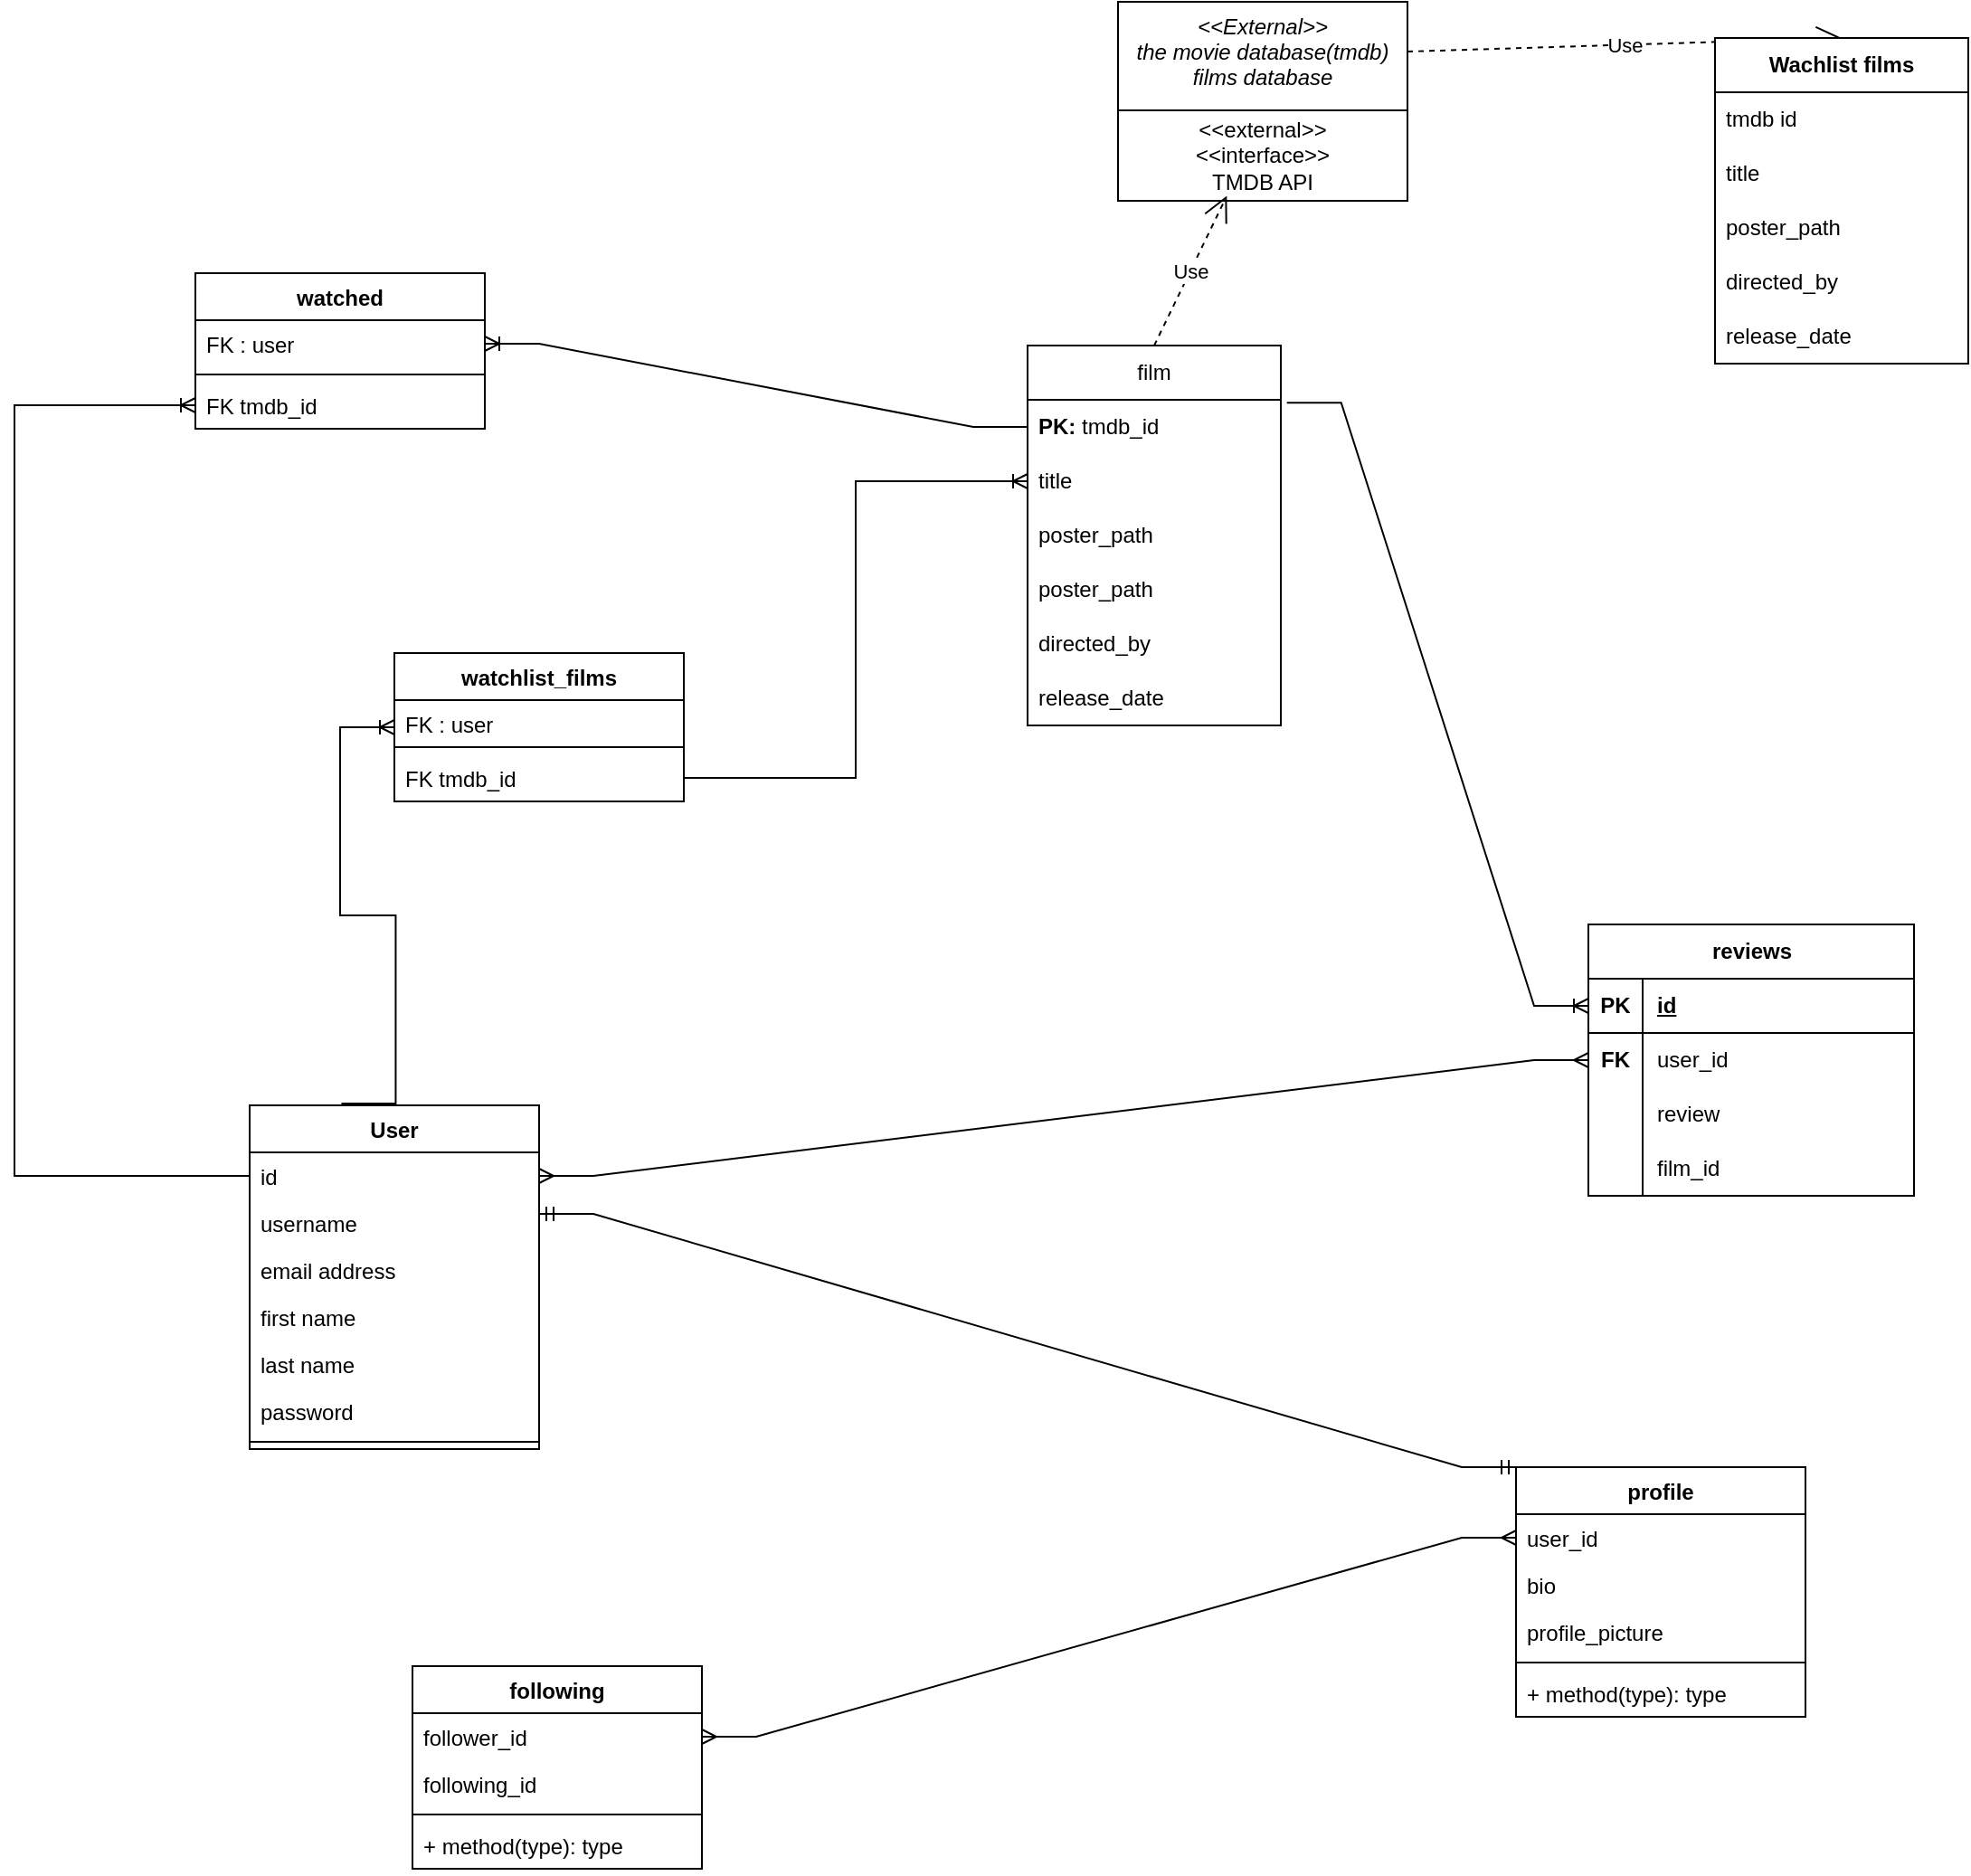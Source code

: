 <mxfile version="21.1.8" type="github">
  <diagram id="C5RBs43oDa-KdzZeNtuy" name="Page-1">
    <mxGraphModel dx="1782" dy="1690" grid="1" gridSize="10" guides="1" tooltips="1" connect="1" arrows="1" fold="1" page="1" pageScale="1" pageWidth="827" pageHeight="1169" math="0" shadow="0">
      <root>
        <mxCell id="WIyWlLk6GJQsqaUBKTNV-0" />
        <mxCell id="WIyWlLk6GJQsqaUBKTNV-1" parent="WIyWlLk6GJQsqaUBKTNV-0" />
        <mxCell id="dcX_wQZem7m3OoflAhKU-13" value="&lt;&lt;External&gt;&gt;&#xa;the movie database(tmdb)&#xa;films database" style="swimlane;fontStyle=2;align=center;verticalAlign=top;childLayout=stackLayout;horizontal=1;startSize=60;horizontalStack=0;resizeParent=1;resizeLast=0;collapsible=1;marginBottom=0;rounded=0;shadow=0;strokeWidth=1;" parent="WIyWlLk6GJQsqaUBKTNV-1" vertex="1">
          <mxGeometry x="340" y="-60" width="160" height="110" as="geometry">
            <mxRectangle x="230" y="140" width="160" height="26" as="alternateBounds" />
          </mxGeometry>
        </mxCell>
        <mxCell id="dcX_wQZem7m3OoflAhKU-41" value="&amp;lt;&amp;lt;external&amp;gt;&amp;gt;&lt;br&gt;&amp;lt;&amp;lt;interface&amp;gt;&amp;gt;&lt;br&gt;TMDB API" style="html=1;whiteSpace=wrap;" parent="dcX_wQZem7m3OoflAhKU-13" vertex="1">
          <mxGeometry y="60" width="160" height="50" as="geometry" />
        </mxCell>
        <mxCell id="dcX_wQZem7m3OoflAhKU-21" value="film" style="swimlane;fontStyle=0;childLayout=stackLayout;horizontal=1;startSize=30;horizontalStack=0;resizeParent=1;resizeParentMax=0;resizeLast=0;collapsible=1;marginBottom=0;whiteSpace=wrap;html=1;" parent="WIyWlLk6GJQsqaUBKTNV-1" vertex="1">
          <mxGeometry x="290" y="130" width="140" height="210" as="geometry" />
        </mxCell>
        <mxCell id="dcX_wQZem7m3OoflAhKU-22" value="PK: &lt;span style=&quot;font-weight: normal;&quot;&gt;tmdb_id&lt;/span&gt;" style="text;strokeColor=none;fillColor=none;align=left;verticalAlign=middle;spacingLeft=4;spacingRight=4;overflow=hidden;points=[[0,0.5],[1,0.5]];portConstraint=eastwest;rotatable=0;whiteSpace=wrap;html=1;fontStyle=1" parent="dcX_wQZem7m3OoflAhKU-21" vertex="1">
          <mxGeometry y="30" width="140" height="30" as="geometry" />
        </mxCell>
        <mxCell id="dcX_wQZem7m3OoflAhKU-97" value="title" style="text;strokeColor=none;fillColor=none;align=left;verticalAlign=middle;spacingLeft=4;spacingRight=4;overflow=hidden;points=[[0,0.5],[1,0.5]];portConstraint=eastwest;rotatable=0;whiteSpace=wrap;html=1;" parent="dcX_wQZem7m3OoflAhKU-21" vertex="1">
          <mxGeometry y="60" width="140" height="30" as="geometry" />
        </mxCell>
        <mxCell id="dcX_wQZem7m3OoflAhKU-202" value="poster_path" style="text;strokeColor=none;fillColor=none;align=left;verticalAlign=middle;spacingLeft=4;spacingRight=4;overflow=hidden;points=[[0,0.5],[1,0.5]];portConstraint=eastwest;rotatable=0;whiteSpace=wrap;html=1;" parent="dcX_wQZem7m3OoflAhKU-21" vertex="1">
          <mxGeometry y="90" width="140" height="30" as="geometry" />
        </mxCell>
        <mxCell id="dcX_wQZem7m3OoflAhKU-98" value="poster_path" style="text;strokeColor=none;fillColor=none;align=left;verticalAlign=middle;spacingLeft=4;spacingRight=4;overflow=hidden;points=[[0,0.5],[1,0.5]];portConstraint=eastwest;rotatable=0;whiteSpace=wrap;html=1;" parent="dcX_wQZem7m3OoflAhKU-21" vertex="1">
          <mxGeometry y="120" width="140" height="30" as="geometry" />
        </mxCell>
        <mxCell id="dcX_wQZem7m3OoflAhKU-100" value="directed_by" style="text;strokeColor=none;fillColor=none;align=left;verticalAlign=middle;spacingLeft=4;spacingRight=4;overflow=hidden;points=[[0,0.5],[1,0.5]];portConstraint=eastwest;rotatable=0;whiteSpace=wrap;html=1;" parent="dcX_wQZem7m3OoflAhKU-21" vertex="1">
          <mxGeometry y="150" width="140" height="30" as="geometry" />
        </mxCell>
        <mxCell id="dcX_wQZem7m3OoflAhKU-99" value="release_date" style="text;strokeColor=none;fillColor=none;align=left;verticalAlign=middle;spacingLeft=4;spacingRight=4;overflow=hidden;points=[[0,0.5],[1,0.5]];portConstraint=eastwest;rotatable=0;whiteSpace=wrap;html=1;" parent="dcX_wQZem7m3OoflAhKU-21" vertex="1">
          <mxGeometry y="180" width="140" height="30" as="geometry" />
        </mxCell>
        <mxCell id="dcX_wQZem7m3OoflAhKU-51" value="Use" style="endArrow=open;endSize=12;dashed=1;html=1;rounded=0;exitX=1;exitY=0.25;exitDx=0;exitDy=0;entryX=0.5;entryY=0;entryDx=0;entryDy=0;" parent="WIyWlLk6GJQsqaUBKTNV-1" source="dcX_wQZem7m3OoflAhKU-13" target="dcX_wQZem7m3OoflAhKU-107" edge="1">
          <mxGeometry width="160" relative="1" as="geometry">
            <mxPoint x="360" y="270" as="sourcePoint" />
            <mxPoint x="170" y="113" as="targetPoint" />
          </mxGeometry>
        </mxCell>
        <mxCell id="dcX_wQZem7m3OoflAhKU-56" value="User" style="swimlane;fontStyle=1;align=center;verticalAlign=top;childLayout=stackLayout;horizontal=1;startSize=26;horizontalStack=0;resizeParent=1;resizeParentMax=0;resizeLast=0;collapsible=1;marginBottom=0;whiteSpace=wrap;html=1;" parent="WIyWlLk6GJQsqaUBKTNV-1" vertex="1">
          <mxGeometry x="-140" y="550" width="160" height="190" as="geometry" />
        </mxCell>
        <mxCell id="dcX_wQZem7m3OoflAhKU-57" value="id" style="text;strokeColor=none;fillColor=none;align=left;verticalAlign=top;spacingLeft=4;spacingRight=4;overflow=hidden;rotatable=0;points=[[0,0.5],[1,0.5]];portConstraint=eastwest;whiteSpace=wrap;html=1;" parent="dcX_wQZem7m3OoflAhKU-56" vertex="1">
          <mxGeometry y="26" width="160" height="26" as="geometry" />
        </mxCell>
        <mxCell id="dcX_wQZem7m3OoflAhKU-71" value="username" style="text;strokeColor=none;fillColor=none;align=left;verticalAlign=top;spacingLeft=4;spacingRight=4;overflow=hidden;rotatable=0;points=[[0,0.5],[1,0.5]];portConstraint=eastwest;whiteSpace=wrap;html=1;" parent="dcX_wQZem7m3OoflAhKU-56" vertex="1">
          <mxGeometry y="52" width="160" height="26" as="geometry" />
        </mxCell>
        <mxCell id="dcX_wQZem7m3OoflAhKU-63" value="email address" style="text;strokeColor=none;fillColor=none;align=left;verticalAlign=top;spacingLeft=4;spacingRight=4;overflow=hidden;rotatable=0;points=[[0,0.5],[1,0.5]];portConstraint=eastwest;whiteSpace=wrap;html=1;" parent="dcX_wQZem7m3OoflAhKU-56" vertex="1">
          <mxGeometry y="78" width="160" height="26" as="geometry" />
        </mxCell>
        <mxCell id="dcX_wQZem7m3OoflAhKU-61" value="first name" style="text;strokeColor=none;fillColor=none;align=left;verticalAlign=top;spacingLeft=4;spacingRight=4;overflow=hidden;rotatable=0;points=[[0,0.5],[1,0.5]];portConstraint=eastwest;whiteSpace=wrap;html=1;" parent="dcX_wQZem7m3OoflAhKU-56" vertex="1">
          <mxGeometry y="104" width="160" height="26" as="geometry" />
        </mxCell>
        <mxCell id="dcX_wQZem7m3OoflAhKU-62" value="last name" style="text;strokeColor=none;fillColor=none;align=left;verticalAlign=top;spacingLeft=4;spacingRight=4;overflow=hidden;rotatable=0;points=[[0,0.5],[1,0.5]];portConstraint=eastwest;whiteSpace=wrap;html=1;" parent="dcX_wQZem7m3OoflAhKU-56" vertex="1">
          <mxGeometry y="130" width="160" height="26" as="geometry" />
        </mxCell>
        <mxCell id="dcX_wQZem7m3OoflAhKU-60" value="password" style="text;strokeColor=none;fillColor=none;align=left;verticalAlign=top;spacingLeft=4;spacingRight=4;overflow=hidden;rotatable=0;points=[[0,0.5],[1,0.5]];portConstraint=eastwest;whiteSpace=wrap;html=1;" parent="dcX_wQZem7m3OoflAhKU-56" vertex="1">
          <mxGeometry y="156" width="160" height="26" as="geometry" />
        </mxCell>
        <mxCell id="dcX_wQZem7m3OoflAhKU-58" value="" style="line;strokeWidth=1;fillColor=none;align=left;verticalAlign=middle;spacingTop=-1;spacingLeft=3;spacingRight=3;rotatable=0;labelPosition=right;points=[];portConstraint=eastwest;strokeColor=inherit;" parent="dcX_wQZem7m3OoflAhKU-56" vertex="1">
          <mxGeometry y="182" width="160" height="8" as="geometry" />
        </mxCell>
        <mxCell id="dcX_wQZem7m3OoflAhKU-65" value="profile" style="swimlane;fontStyle=1;align=center;verticalAlign=top;childLayout=stackLayout;horizontal=1;startSize=26;horizontalStack=0;resizeParent=1;resizeParentMax=0;resizeLast=0;collapsible=1;marginBottom=0;whiteSpace=wrap;html=1;" parent="WIyWlLk6GJQsqaUBKTNV-1" vertex="1">
          <mxGeometry x="560" y="750" width="160" height="138" as="geometry" />
        </mxCell>
        <mxCell id="dcX_wQZem7m3OoflAhKU-74" value="user_id" style="text;strokeColor=none;fillColor=none;align=left;verticalAlign=top;spacingLeft=4;spacingRight=4;overflow=hidden;rotatable=0;points=[[0,0.5],[1,0.5]];portConstraint=eastwest;whiteSpace=wrap;html=1;" parent="dcX_wQZem7m3OoflAhKU-65" vertex="1">
          <mxGeometry y="26" width="160" height="26" as="geometry" />
        </mxCell>
        <mxCell id="dcX_wQZem7m3OoflAhKU-66" value="bio" style="text;strokeColor=none;fillColor=none;align=left;verticalAlign=top;spacingLeft=4;spacingRight=4;overflow=hidden;rotatable=0;points=[[0,0.5],[1,0.5]];portConstraint=eastwest;whiteSpace=wrap;html=1;" parent="dcX_wQZem7m3OoflAhKU-65" vertex="1">
          <mxGeometry y="52" width="160" height="26" as="geometry" />
        </mxCell>
        <mxCell id="dcX_wQZem7m3OoflAhKU-69" value="profile_picture" style="text;strokeColor=none;fillColor=none;align=left;verticalAlign=top;spacingLeft=4;spacingRight=4;overflow=hidden;rotatable=0;points=[[0,0.5],[1,0.5]];portConstraint=eastwest;whiteSpace=wrap;html=1;" parent="dcX_wQZem7m3OoflAhKU-65" vertex="1">
          <mxGeometry y="78" width="160" height="26" as="geometry" />
        </mxCell>
        <mxCell id="dcX_wQZem7m3OoflAhKU-67" value="" style="line;strokeWidth=1;fillColor=none;align=left;verticalAlign=middle;spacingTop=-1;spacingLeft=3;spacingRight=3;rotatable=0;labelPosition=right;points=[];portConstraint=eastwest;strokeColor=inherit;" parent="dcX_wQZem7m3OoflAhKU-65" vertex="1">
          <mxGeometry y="104" width="160" height="8" as="geometry" />
        </mxCell>
        <mxCell id="dcX_wQZem7m3OoflAhKU-68" value="+ method(type): type" style="text;strokeColor=none;fillColor=none;align=left;verticalAlign=top;spacingLeft=4;spacingRight=4;overflow=hidden;rotatable=0;points=[[0,0.5],[1,0.5]];portConstraint=eastwest;whiteSpace=wrap;html=1;" parent="dcX_wQZem7m3OoflAhKU-65" vertex="1">
          <mxGeometry y="112" width="160" height="26" as="geometry" />
        </mxCell>
        <mxCell id="dcX_wQZem7m3OoflAhKU-78" value="Use" style="endArrow=open;endSize=12;dashed=1;html=1;rounded=0;entryX=0.376;entryY=0.945;entryDx=0;entryDy=0;entryPerimeter=0;exitX=0.5;exitY=0;exitDx=0;exitDy=0;" parent="WIyWlLk6GJQsqaUBKTNV-1" source="dcX_wQZem7m3OoflAhKU-21" target="dcX_wQZem7m3OoflAhKU-41" edge="1">
          <mxGeometry width="160" relative="1" as="geometry">
            <mxPoint x="200" y="70" as="sourcePoint" />
            <mxPoint x="150" y="-35" as="targetPoint" />
          </mxGeometry>
        </mxCell>
        <mxCell id="dcX_wQZem7m3OoflAhKU-107" value="&lt;b&gt;Wachlist films&lt;/b&gt;" style="swimlane;fontStyle=0;childLayout=stackLayout;horizontal=1;startSize=30;horizontalStack=0;resizeParent=1;resizeParentMax=0;resizeLast=0;collapsible=1;marginBottom=0;whiteSpace=wrap;html=1;" parent="WIyWlLk6GJQsqaUBKTNV-1" vertex="1">
          <mxGeometry x="670" y="-40" width="140" height="180" as="geometry" />
        </mxCell>
        <mxCell id="dcX_wQZem7m3OoflAhKU-108" value="tmdb id" style="text;strokeColor=none;fillColor=none;align=left;verticalAlign=middle;spacingLeft=4;spacingRight=4;overflow=hidden;points=[[0,0.5],[1,0.5]];portConstraint=eastwest;rotatable=0;whiteSpace=wrap;html=1;" parent="dcX_wQZem7m3OoflAhKU-107" vertex="1">
          <mxGeometry y="30" width="140" height="30" as="geometry" />
        </mxCell>
        <mxCell id="dcX_wQZem7m3OoflAhKU-109" value="title" style="text;strokeColor=none;fillColor=none;align=left;verticalAlign=middle;spacingLeft=4;spacingRight=4;overflow=hidden;points=[[0,0.5],[1,0.5]];portConstraint=eastwest;rotatable=0;whiteSpace=wrap;html=1;" parent="dcX_wQZem7m3OoflAhKU-107" vertex="1">
          <mxGeometry y="60" width="140" height="30" as="geometry" />
        </mxCell>
        <mxCell id="dcX_wQZem7m3OoflAhKU-110" value="poster_path" style="text;strokeColor=none;fillColor=none;align=left;verticalAlign=middle;spacingLeft=4;spacingRight=4;overflow=hidden;points=[[0,0.5],[1,0.5]];portConstraint=eastwest;rotatable=0;whiteSpace=wrap;html=1;" parent="dcX_wQZem7m3OoflAhKU-107" vertex="1">
          <mxGeometry y="90" width="140" height="30" as="geometry" />
        </mxCell>
        <mxCell id="dcX_wQZem7m3OoflAhKU-111" value="directed_by" style="text;strokeColor=none;fillColor=none;align=left;verticalAlign=middle;spacingLeft=4;spacingRight=4;overflow=hidden;points=[[0,0.5],[1,0.5]];portConstraint=eastwest;rotatable=0;whiteSpace=wrap;html=1;" parent="dcX_wQZem7m3OoflAhKU-107" vertex="1">
          <mxGeometry y="120" width="140" height="30" as="geometry" />
        </mxCell>
        <mxCell id="dcX_wQZem7m3OoflAhKU-112" value="release_date" style="text;strokeColor=none;fillColor=none;align=left;verticalAlign=middle;spacingLeft=4;spacingRight=4;overflow=hidden;points=[[0,0.5],[1,0.5]];portConstraint=eastwest;rotatable=0;whiteSpace=wrap;html=1;" parent="dcX_wQZem7m3OoflAhKU-107" vertex="1">
          <mxGeometry y="150" width="140" height="30" as="geometry" />
        </mxCell>
        <mxCell id="dcX_wQZem7m3OoflAhKU-116" value="following" style="swimlane;fontStyle=1;align=center;verticalAlign=top;childLayout=stackLayout;horizontal=1;startSize=26;horizontalStack=0;resizeParent=1;resizeParentMax=0;resizeLast=0;collapsible=1;marginBottom=0;whiteSpace=wrap;html=1;" parent="WIyWlLk6GJQsqaUBKTNV-1" vertex="1">
          <mxGeometry x="-50" y="860" width="160" height="112" as="geometry" />
        </mxCell>
        <mxCell id="dcX_wQZem7m3OoflAhKU-117" value="follower_id" style="text;strokeColor=none;fillColor=none;align=left;verticalAlign=top;spacingLeft=4;spacingRight=4;overflow=hidden;rotatable=0;points=[[0,0.5],[1,0.5]];portConstraint=eastwest;whiteSpace=wrap;html=1;" parent="dcX_wQZem7m3OoflAhKU-116" vertex="1">
          <mxGeometry y="26" width="160" height="26" as="geometry" />
        </mxCell>
        <mxCell id="dcX_wQZem7m3OoflAhKU-118" value="following_id" style="text;strokeColor=none;fillColor=none;align=left;verticalAlign=top;spacingLeft=4;spacingRight=4;overflow=hidden;rotatable=0;points=[[0,0.5],[1,0.5]];portConstraint=eastwest;whiteSpace=wrap;html=1;" parent="dcX_wQZem7m3OoflAhKU-116" vertex="1">
          <mxGeometry y="52" width="160" height="26" as="geometry" />
        </mxCell>
        <mxCell id="dcX_wQZem7m3OoflAhKU-120" value="" style="line;strokeWidth=1;fillColor=none;align=left;verticalAlign=middle;spacingTop=-1;spacingLeft=3;spacingRight=3;rotatable=0;labelPosition=right;points=[];portConstraint=eastwest;strokeColor=inherit;" parent="dcX_wQZem7m3OoflAhKU-116" vertex="1">
          <mxGeometry y="78" width="160" height="8" as="geometry" />
        </mxCell>
        <mxCell id="dcX_wQZem7m3OoflAhKU-121" value="+ method(type): type" style="text;strokeColor=none;fillColor=none;align=left;verticalAlign=top;spacingLeft=4;spacingRight=4;overflow=hidden;rotatable=0;points=[[0,0.5],[1,0.5]];portConstraint=eastwest;whiteSpace=wrap;html=1;" parent="dcX_wQZem7m3OoflAhKU-116" vertex="1">
          <mxGeometry y="86" width="160" height="26" as="geometry" />
        </mxCell>
        <mxCell id="dcX_wQZem7m3OoflAhKU-142" value="" style="edgeStyle=entityRelationEdgeStyle;fontSize=12;html=1;endArrow=ERmany;startArrow=ERmany;rounded=0;exitX=1;exitY=0.5;exitDx=0;exitDy=0;entryX=0;entryY=0.5;entryDx=0;entryDy=0;" parent="WIyWlLk6GJQsqaUBKTNV-1" source="dcX_wQZem7m3OoflAhKU-117" target="dcX_wQZem7m3OoflAhKU-74" edge="1">
          <mxGeometry width="100" height="100" relative="1" as="geometry">
            <mxPoint x="420" y="1030" as="sourcePoint" />
            <mxPoint x="210" y="780" as="targetPoint" />
          </mxGeometry>
        </mxCell>
        <mxCell id="dcX_wQZem7m3OoflAhKU-143" value="reviews" style="shape=table;startSize=30;container=1;collapsible=1;childLayout=tableLayout;fixedRows=1;rowLines=0;fontStyle=1;align=center;resizeLast=1;html=1;" parent="WIyWlLk6GJQsqaUBKTNV-1" vertex="1">
          <mxGeometry x="600" y="450" width="180" height="150" as="geometry" />
        </mxCell>
        <mxCell id="dcX_wQZem7m3OoflAhKU-144" value="" style="shape=tableRow;horizontal=0;startSize=0;swimlaneHead=0;swimlaneBody=0;fillColor=none;collapsible=0;dropTarget=0;points=[[0,0.5],[1,0.5]];portConstraint=eastwest;top=0;left=0;right=0;bottom=1;" parent="dcX_wQZem7m3OoflAhKU-143" vertex="1">
          <mxGeometry y="30" width="180" height="30" as="geometry" />
        </mxCell>
        <mxCell id="dcX_wQZem7m3OoflAhKU-145" value="PK" style="shape=partialRectangle;connectable=0;fillColor=none;top=0;left=0;bottom=0;right=0;fontStyle=1;overflow=hidden;whiteSpace=wrap;html=1;" parent="dcX_wQZem7m3OoflAhKU-144" vertex="1">
          <mxGeometry width="30" height="30" as="geometry">
            <mxRectangle width="30" height="30" as="alternateBounds" />
          </mxGeometry>
        </mxCell>
        <mxCell id="dcX_wQZem7m3OoflAhKU-146" value="id" style="shape=partialRectangle;connectable=0;fillColor=none;top=0;left=0;bottom=0;right=0;align=left;spacingLeft=6;fontStyle=5;overflow=hidden;whiteSpace=wrap;html=1;" parent="dcX_wQZem7m3OoflAhKU-144" vertex="1">
          <mxGeometry x="30" width="150" height="30" as="geometry">
            <mxRectangle width="150" height="30" as="alternateBounds" />
          </mxGeometry>
        </mxCell>
        <mxCell id="dcX_wQZem7m3OoflAhKU-147" value="" style="shape=tableRow;horizontal=0;startSize=0;swimlaneHead=0;swimlaneBody=0;fillColor=none;collapsible=0;dropTarget=0;points=[[0,0.5],[1,0.5]];portConstraint=eastwest;top=0;left=0;right=0;bottom=0;" parent="dcX_wQZem7m3OoflAhKU-143" vertex="1">
          <mxGeometry y="60" width="180" height="30" as="geometry" />
        </mxCell>
        <mxCell id="dcX_wQZem7m3OoflAhKU-148" value="&lt;b&gt;FK&lt;/b&gt;" style="shape=partialRectangle;connectable=0;fillColor=none;top=0;left=0;bottom=0;right=0;editable=1;overflow=hidden;whiteSpace=wrap;html=1;" parent="dcX_wQZem7m3OoflAhKU-147" vertex="1">
          <mxGeometry width="30" height="30" as="geometry">
            <mxRectangle width="30" height="30" as="alternateBounds" />
          </mxGeometry>
        </mxCell>
        <mxCell id="dcX_wQZem7m3OoflAhKU-149" value="user_id" style="shape=partialRectangle;connectable=0;fillColor=none;top=0;left=0;bottom=0;right=0;align=left;spacingLeft=6;overflow=hidden;whiteSpace=wrap;html=1;" parent="dcX_wQZem7m3OoflAhKU-147" vertex="1">
          <mxGeometry x="30" width="150" height="30" as="geometry">
            <mxRectangle width="150" height="30" as="alternateBounds" />
          </mxGeometry>
        </mxCell>
        <mxCell id="dcX_wQZem7m3OoflAhKU-150" value="" style="shape=tableRow;horizontal=0;startSize=0;swimlaneHead=0;swimlaneBody=0;fillColor=none;collapsible=0;dropTarget=0;points=[[0,0.5],[1,0.5]];portConstraint=eastwest;top=0;left=0;right=0;bottom=0;" parent="dcX_wQZem7m3OoflAhKU-143" vertex="1">
          <mxGeometry y="90" width="180" height="30" as="geometry" />
        </mxCell>
        <mxCell id="dcX_wQZem7m3OoflAhKU-151" value="" style="shape=partialRectangle;connectable=0;fillColor=none;top=0;left=0;bottom=0;right=0;editable=1;overflow=hidden;whiteSpace=wrap;html=1;" parent="dcX_wQZem7m3OoflAhKU-150" vertex="1">
          <mxGeometry width="30" height="30" as="geometry">
            <mxRectangle width="30" height="30" as="alternateBounds" />
          </mxGeometry>
        </mxCell>
        <mxCell id="dcX_wQZem7m3OoflAhKU-152" value="review" style="shape=partialRectangle;connectable=0;fillColor=none;top=0;left=0;bottom=0;right=0;align=left;spacingLeft=6;overflow=hidden;whiteSpace=wrap;html=1;" parent="dcX_wQZem7m3OoflAhKU-150" vertex="1">
          <mxGeometry x="30" width="150" height="30" as="geometry">
            <mxRectangle width="150" height="30" as="alternateBounds" />
          </mxGeometry>
        </mxCell>
        <mxCell id="dcX_wQZem7m3OoflAhKU-153" value="" style="shape=tableRow;horizontal=0;startSize=0;swimlaneHead=0;swimlaneBody=0;fillColor=none;collapsible=0;dropTarget=0;points=[[0,0.5],[1,0.5]];portConstraint=eastwest;top=0;left=0;right=0;bottom=0;" parent="dcX_wQZem7m3OoflAhKU-143" vertex="1">
          <mxGeometry y="120" width="180" height="30" as="geometry" />
        </mxCell>
        <mxCell id="dcX_wQZem7m3OoflAhKU-154" value="" style="shape=partialRectangle;connectable=0;fillColor=none;top=0;left=0;bottom=0;right=0;editable=1;overflow=hidden;whiteSpace=wrap;html=1;fontStyle=1" parent="dcX_wQZem7m3OoflAhKU-153" vertex="1">
          <mxGeometry width="30" height="30" as="geometry">
            <mxRectangle width="30" height="30" as="alternateBounds" />
          </mxGeometry>
        </mxCell>
        <mxCell id="dcX_wQZem7m3OoflAhKU-155" value="film_id" style="shape=partialRectangle;connectable=0;fillColor=none;top=0;left=0;bottom=0;right=0;align=left;spacingLeft=6;overflow=hidden;whiteSpace=wrap;html=1;" parent="dcX_wQZem7m3OoflAhKU-153" vertex="1">
          <mxGeometry x="30" width="150" height="30" as="geometry">
            <mxRectangle width="150" height="30" as="alternateBounds" />
          </mxGeometry>
        </mxCell>
        <mxCell id="dcX_wQZem7m3OoflAhKU-171" value="" style="edgeStyle=entityRelationEdgeStyle;fontSize=12;html=1;endArrow=ERoneToMany;rounded=0;exitX=1.024;exitY=0.053;exitDx=0;exitDy=0;exitPerimeter=0;entryX=0;entryY=0.5;entryDx=0;entryDy=0;" parent="WIyWlLk6GJQsqaUBKTNV-1" source="dcX_wQZem7m3OoflAhKU-22" target="dcX_wQZem7m3OoflAhKU-144" edge="1">
          <mxGeometry width="100" height="100" relative="1" as="geometry">
            <mxPoint x="430" y="260" as="sourcePoint" />
            <mxPoint x="530" y="160" as="targetPoint" />
          </mxGeometry>
        </mxCell>
        <mxCell id="dcX_wQZem7m3OoflAhKU-172" value="" style="edgeStyle=entityRelationEdgeStyle;fontSize=12;html=1;endArrow=ERmany;startArrow=ERmany;rounded=0;entryX=0;entryY=0.5;entryDx=0;entryDy=0;exitX=1;exitY=0.5;exitDx=0;exitDy=0;" parent="WIyWlLk6GJQsqaUBKTNV-1" source="dcX_wQZem7m3OoflAhKU-57" target="dcX_wQZem7m3OoflAhKU-147" edge="1">
          <mxGeometry width="100" height="100" relative="1" as="geometry">
            <mxPoint x="190" y="390" as="sourcePoint" />
            <mxPoint x="100" y="240" as="targetPoint" />
          </mxGeometry>
        </mxCell>
        <mxCell id="dcX_wQZem7m3OoflAhKU-177" value="watched" style="swimlane;fontStyle=1;align=center;verticalAlign=top;childLayout=stackLayout;horizontal=1;startSize=26;horizontalStack=0;resizeParent=1;resizeParentMax=0;resizeLast=0;collapsible=1;marginBottom=0;whiteSpace=wrap;html=1;" parent="WIyWlLk6GJQsqaUBKTNV-1" vertex="1">
          <mxGeometry x="-170" y="90" width="160" height="86" as="geometry" />
        </mxCell>
        <mxCell id="dcX_wQZem7m3OoflAhKU-178" value="FK : user&amp;nbsp;" style="text;strokeColor=none;fillColor=none;align=left;verticalAlign=top;spacingLeft=4;spacingRight=4;overflow=hidden;rotatable=0;points=[[0,0.5],[1,0.5]];portConstraint=eastwest;whiteSpace=wrap;html=1;" parent="dcX_wQZem7m3OoflAhKU-177" vertex="1">
          <mxGeometry y="26" width="160" height="26" as="geometry" />
        </mxCell>
        <mxCell id="dcX_wQZem7m3OoflAhKU-179" value="" style="line;strokeWidth=1;fillColor=none;align=left;verticalAlign=middle;spacingTop=-1;spacingLeft=3;spacingRight=3;rotatable=0;labelPosition=right;points=[];portConstraint=eastwest;strokeColor=inherit;" parent="dcX_wQZem7m3OoflAhKU-177" vertex="1">
          <mxGeometry y="52" width="160" height="8" as="geometry" />
        </mxCell>
        <mxCell id="dcX_wQZem7m3OoflAhKU-180" value="FK tmdb_id" style="text;strokeColor=none;fillColor=none;align=left;verticalAlign=top;spacingLeft=4;spacingRight=4;overflow=hidden;rotatable=0;points=[[0,0.5],[1,0.5]];portConstraint=eastwest;whiteSpace=wrap;html=1;" parent="dcX_wQZem7m3OoflAhKU-177" vertex="1">
          <mxGeometry y="60" width="160" height="26" as="geometry" />
        </mxCell>
        <mxCell id="dcX_wQZem7m3OoflAhKU-184" value="" style="edgeStyle=entityRelationEdgeStyle;fontSize=12;html=1;endArrow=ERmandOne;startArrow=ERmandOne;rounded=0;entryX=0;entryY=0;entryDx=0;entryDy=0;exitX=1;exitY=0.308;exitDx=0;exitDy=0;exitPerimeter=0;" parent="WIyWlLk6GJQsqaUBKTNV-1" source="dcX_wQZem7m3OoflAhKU-71" target="dcX_wQZem7m3OoflAhKU-65" edge="1">
          <mxGeometry width="100" height="100" relative="1" as="geometry">
            <mxPoint x="-170" y="630" as="sourcePoint" />
            <mxPoint x="550" y="760" as="targetPoint" />
          </mxGeometry>
        </mxCell>
        <mxCell id="dcX_wQZem7m3OoflAhKU-192" value="" style="edgeStyle=entityRelationEdgeStyle;fontSize=12;html=1;endArrow=ERoneToMany;rounded=0;exitX=0;exitY=0.5;exitDx=0;exitDy=0;entryX=1;entryY=0.5;entryDx=0;entryDy=0;" parent="WIyWlLk6GJQsqaUBKTNV-1" source="dcX_wQZem7m3OoflAhKU-22" target="dcX_wQZem7m3OoflAhKU-178" edge="1">
          <mxGeometry width="100" height="100" relative="1" as="geometry">
            <mxPoint x="30" y="240" as="sourcePoint" />
            <mxPoint x="20" y="250" as="targetPoint" />
          </mxGeometry>
        </mxCell>
        <mxCell id="dcX_wQZem7m3OoflAhKU-195" value="" style="edgeStyle=elbowEdgeStyle;fontSize=12;html=1;endArrow=ERoneToMany;rounded=0;exitX=0;exitY=0.5;exitDx=0;exitDy=0;entryX=0;entryY=0.5;entryDx=0;entryDy=0;" parent="WIyWlLk6GJQsqaUBKTNV-1" source="dcX_wQZem7m3OoflAhKU-57" target="dcX_wQZem7m3OoflAhKU-180" edge="1">
          <mxGeometry width="100" height="100" relative="1" as="geometry">
            <mxPoint x="20" y="180" as="sourcePoint" />
            <mxPoint x="-560" y="290" as="targetPoint" />
            <Array as="points">
              <mxPoint x="-270" y="270" />
            </Array>
          </mxGeometry>
        </mxCell>
        <mxCell id="dcX_wQZem7m3OoflAhKU-196" value="watchlist_films" style="swimlane;fontStyle=1;align=center;verticalAlign=top;childLayout=stackLayout;horizontal=1;startSize=26;horizontalStack=0;resizeParent=1;resizeParentMax=0;resizeLast=0;collapsible=1;marginBottom=0;whiteSpace=wrap;html=1;" parent="WIyWlLk6GJQsqaUBKTNV-1" vertex="1">
          <mxGeometry x="-60" y="300" width="160" height="82" as="geometry" />
        </mxCell>
        <mxCell id="dcX_wQZem7m3OoflAhKU-197" value="FK : user&amp;nbsp;" style="text;strokeColor=none;fillColor=none;align=left;verticalAlign=top;spacingLeft=4;spacingRight=4;overflow=hidden;rotatable=0;points=[[0,0.5],[1,0.5]];portConstraint=eastwest;whiteSpace=wrap;html=1;" parent="dcX_wQZem7m3OoflAhKU-196" vertex="1">
          <mxGeometry y="26" width="160" height="22" as="geometry" />
        </mxCell>
        <mxCell id="dcX_wQZem7m3OoflAhKU-198" value="" style="line;strokeWidth=1;fillColor=none;align=left;verticalAlign=middle;spacingTop=-1;spacingLeft=3;spacingRight=3;rotatable=0;labelPosition=right;points=[];portConstraint=eastwest;strokeColor=inherit;" parent="dcX_wQZem7m3OoflAhKU-196" vertex="1">
          <mxGeometry y="48" width="160" height="8" as="geometry" />
        </mxCell>
        <mxCell id="dcX_wQZem7m3OoflAhKU-199" value="FK tmdb_id" style="text;strokeColor=none;fillColor=none;align=left;verticalAlign=top;spacingLeft=4;spacingRight=4;overflow=hidden;rotatable=0;points=[[0,0.5],[1,0.5]];portConstraint=eastwest;whiteSpace=wrap;html=1;" parent="dcX_wQZem7m3OoflAhKU-196" vertex="1">
          <mxGeometry y="56" width="160" height="26" as="geometry" />
        </mxCell>
        <mxCell id="dcX_wQZem7m3OoflAhKU-200" value="" style="edgeStyle=entityRelationEdgeStyle;fontSize=12;html=1;endArrow=ERoneToMany;rounded=0;entryX=0;entryY=0.5;entryDx=0;entryDy=0;exitX=0.317;exitY=-0.005;exitDx=0;exitDy=0;exitPerimeter=0;" parent="WIyWlLk6GJQsqaUBKTNV-1" source="dcX_wQZem7m3OoflAhKU-56" target="dcX_wQZem7m3OoflAhKU-196" edge="1">
          <mxGeometry width="100" height="100" relative="1" as="geometry">
            <mxPoint x="-140" y="440" as="sourcePoint" />
            <mxPoint x="-20" y="370" as="targetPoint" />
          </mxGeometry>
        </mxCell>
        <mxCell id="dcX_wQZem7m3OoflAhKU-201" value="" style="edgeStyle=elbowEdgeStyle;fontSize=12;html=1;endArrow=ERoneToMany;rounded=0;entryX=0;entryY=0.5;entryDx=0;entryDy=0;exitX=1;exitY=0.5;exitDx=0;exitDy=0;" parent="WIyWlLk6GJQsqaUBKTNV-1" source="dcX_wQZem7m3OoflAhKU-199" target="dcX_wQZem7m3OoflAhKU-97" edge="1">
          <mxGeometry width="100" height="100" relative="1" as="geometry">
            <mxPoint x="120" y="300" as="sourcePoint" />
            <mxPoint x="260" y="280" as="targetPoint" />
          </mxGeometry>
        </mxCell>
      </root>
    </mxGraphModel>
  </diagram>
</mxfile>

